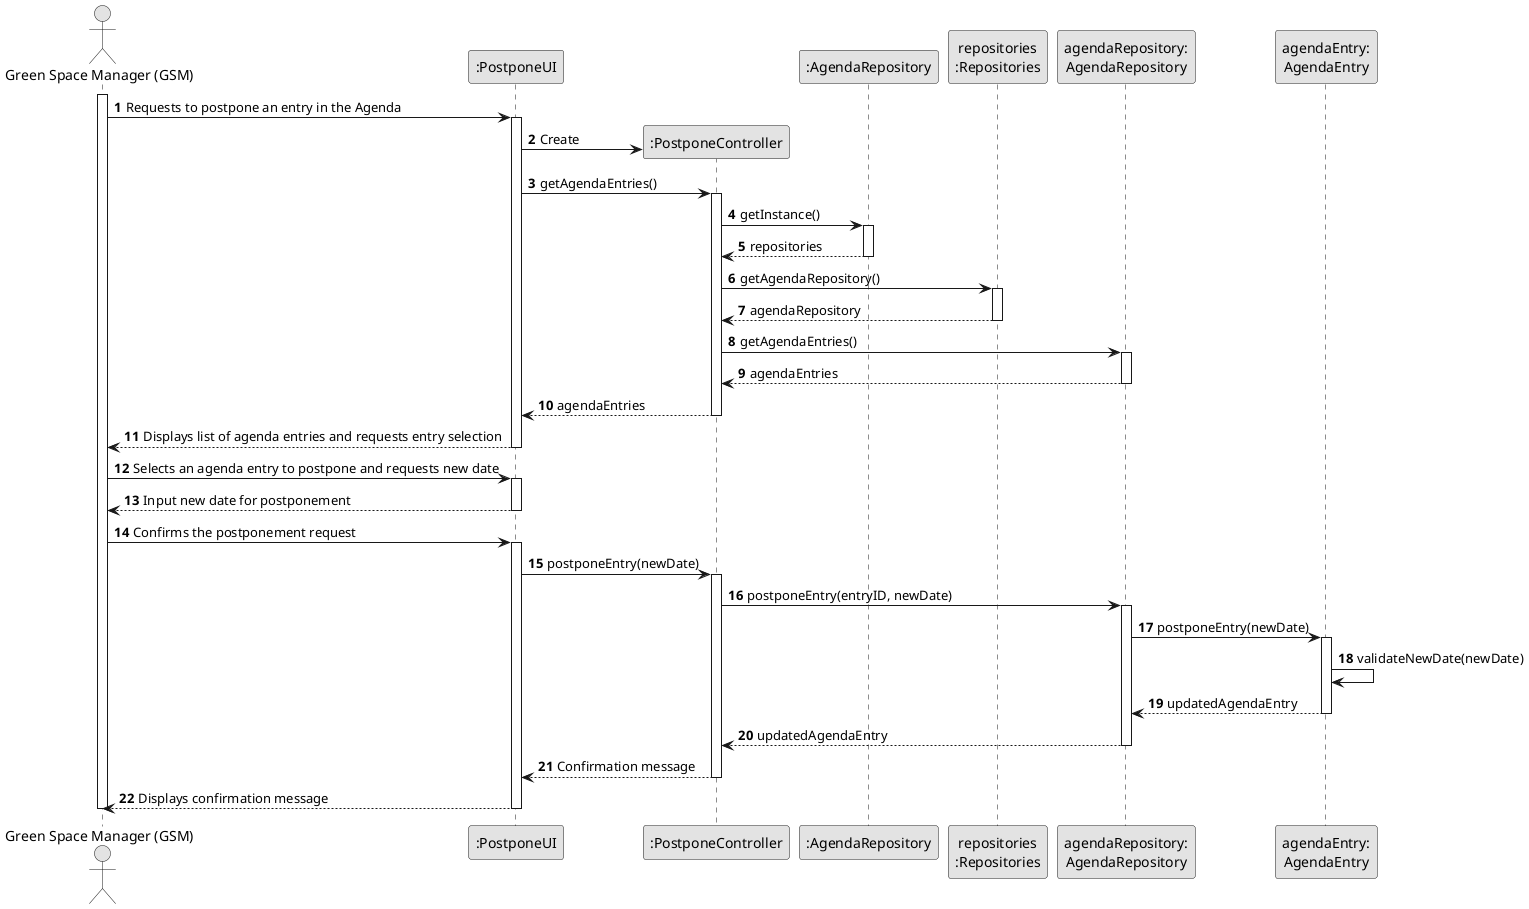 @startuml
skinparam monochrome true
skinparam packageStyle rectangle
skinparam shadowing false

autonumber

actor "Green Space Manager (GSM)" as GSM
participant ":PostponeUI" as UI
participant ":PostponeController" as CTRL
participant ":AgendaRepository" as REP
participant "repositories\n:Repositories" as PLAT
participant "agendaRepository:\nAgendaRepository" as AGREP
participant "agendaEntry:\nAgendaEntry" as AgendaEntry

activate GSM

GSM -> UI : Requests to postpone an entry in the Agenda
activate UI
UI -> CTRL** : Create
UI -> CTRL : getAgendaEntries()
activate CTRL
CTRL -> REP : getInstance()
activate REP
REP --> CTRL: repositories
deactivate REP
CTRL -> PLAT : getAgendaRepository()
activate PLAT
PLAT --> CTRL: agendaRepository
deactivate PLAT
CTRL -> AGREP : getAgendaEntries()
activate AGREP
AGREP --> CTRL : agendaEntries
deactivate AGREP
CTRL --> UI : agendaEntries
deactivate CTRL
UI --> GSM : Displays list of agenda entries and requests entry selection
deactivate UI

GSM -> UI : Selects an agenda entry to postpone and requests new date
activate UI
UI --> GSM : Input new date for postponement
deactivate UI

GSM -> UI : Confirms the postponement request
activate UI
UI -> CTRL : postponeEntry(newDate)
activate CTRL
CTRL -> AGREP : postponeEntry(entryID, newDate)
activate AGREP
AGREP -> AgendaEntry : postponeEntry(newDate)
activate AgendaEntry
AgendaEntry -> AgendaEntry : validateNewDate(newDate)
AgendaEntry --> AGREP : updatedAgendaEntry
deactivate AgendaEntry
AGREP --> CTRL : updatedAgendaEntry
deactivate AGREP
CTRL --> UI : Confirmation message
deactivate CTRL
UI --> GSM : Displays confirmation message
deactivate UI

deactivate GSM

@enduml
